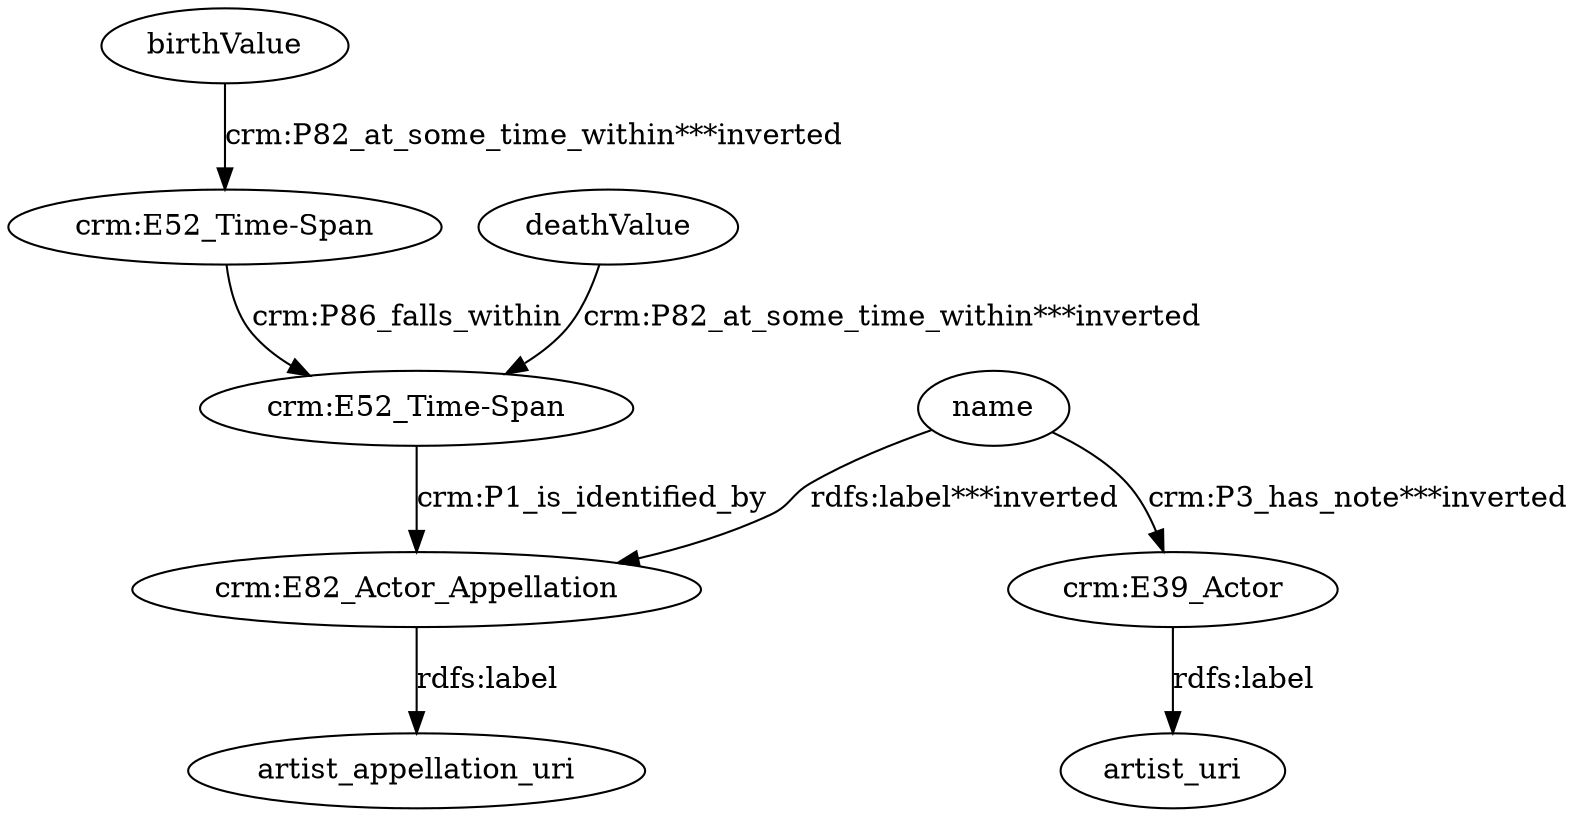 digraph {
  birthValue [type=attribute_name,label=birthValue]
  "crm:E52_Time-Span1" [type=class_uri,label="crm:E52_Time-Span"]
  "crm:E39_Actor1" [type=class_uri,label="crm:E39_Actor"]
  artist_uri [type=attribute_name,label=artist_uri]
  "crm:E52_Time-Span2" [type=class_uri,label="crm:E52_Time-Span"]
  "crm:E82_Actor_Appellation1" [type=class_uri,label="crm:E82_Actor_Appellation"]
  artist_appellation_uri [type=attribute_name,label=artist_appellation_uri]
  deathValue [type=attribute_name,label=deathValue]
  name [type=attribute_name,label=name]
  birthValue -> "crm:E52_Time-Span1" [type=st_property_uri,label="crm:P82_at_some_time_within***inverted",weight=1]
  "crm:E39_Actor1" -> artist_uri [label="rdfs:label",type=st_property_uri]
  "crm:E52_Time-Span1" -> "crm:E52_Time-Span2" [label="crm:P86_falls_within",type=direct_property_uri,weight=1]
  "crm:E52_Time-Span2" -> "crm:E82_Actor_Appellation1" [label="crm:P1_is_identified_by",type=inherited,weight=4]
  "crm:E82_Actor_Appellation1" -> artist_appellation_uri [label="rdfs:label",type=st_property_uri]
  deathValue -> "crm:E52_Time-Span2" [type=st_property_uri,label="crm:P82_at_some_time_within***inverted",weight=1]
  name -> "crm:E39_Actor1" [type=st_property_uri,label="crm:P3_has_note***inverted",weight=1]
  name -> "crm:E82_Actor_Appellation1" [type=st_property_uri,label="rdfs:label***inverted",weight=1]
}
